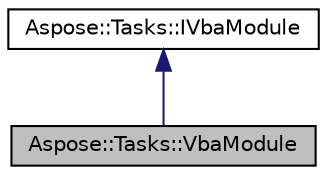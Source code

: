 digraph "Aspose::Tasks::VbaModule"
{
 // LATEX_PDF_SIZE
  edge [fontname="Helvetica",fontsize="10",labelfontname="Helvetica",labelfontsize="10"];
  node [fontname="Helvetica",fontsize="10",shape=record];
  Node1 [label="Aspose::Tasks::VbaModule",height=0.2,width=0.4,color="black", fillcolor="grey75", style="filled", fontcolor="black",tooltip="Represents a VBA module."];
  Node2 -> Node1 [dir="back",color="midnightblue",fontsize="10",style="solid",fontname="Helvetica"];
  Node2 [label="Aspose::Tasks::IVbaModule",height=0.2,width=0.4,color="black", fillcolor="white", style="filled",URL="$class_aspose_1_1_tasks_1_1_i_vba_module.html",tooltip="Represents a module with VBA code."];
}
